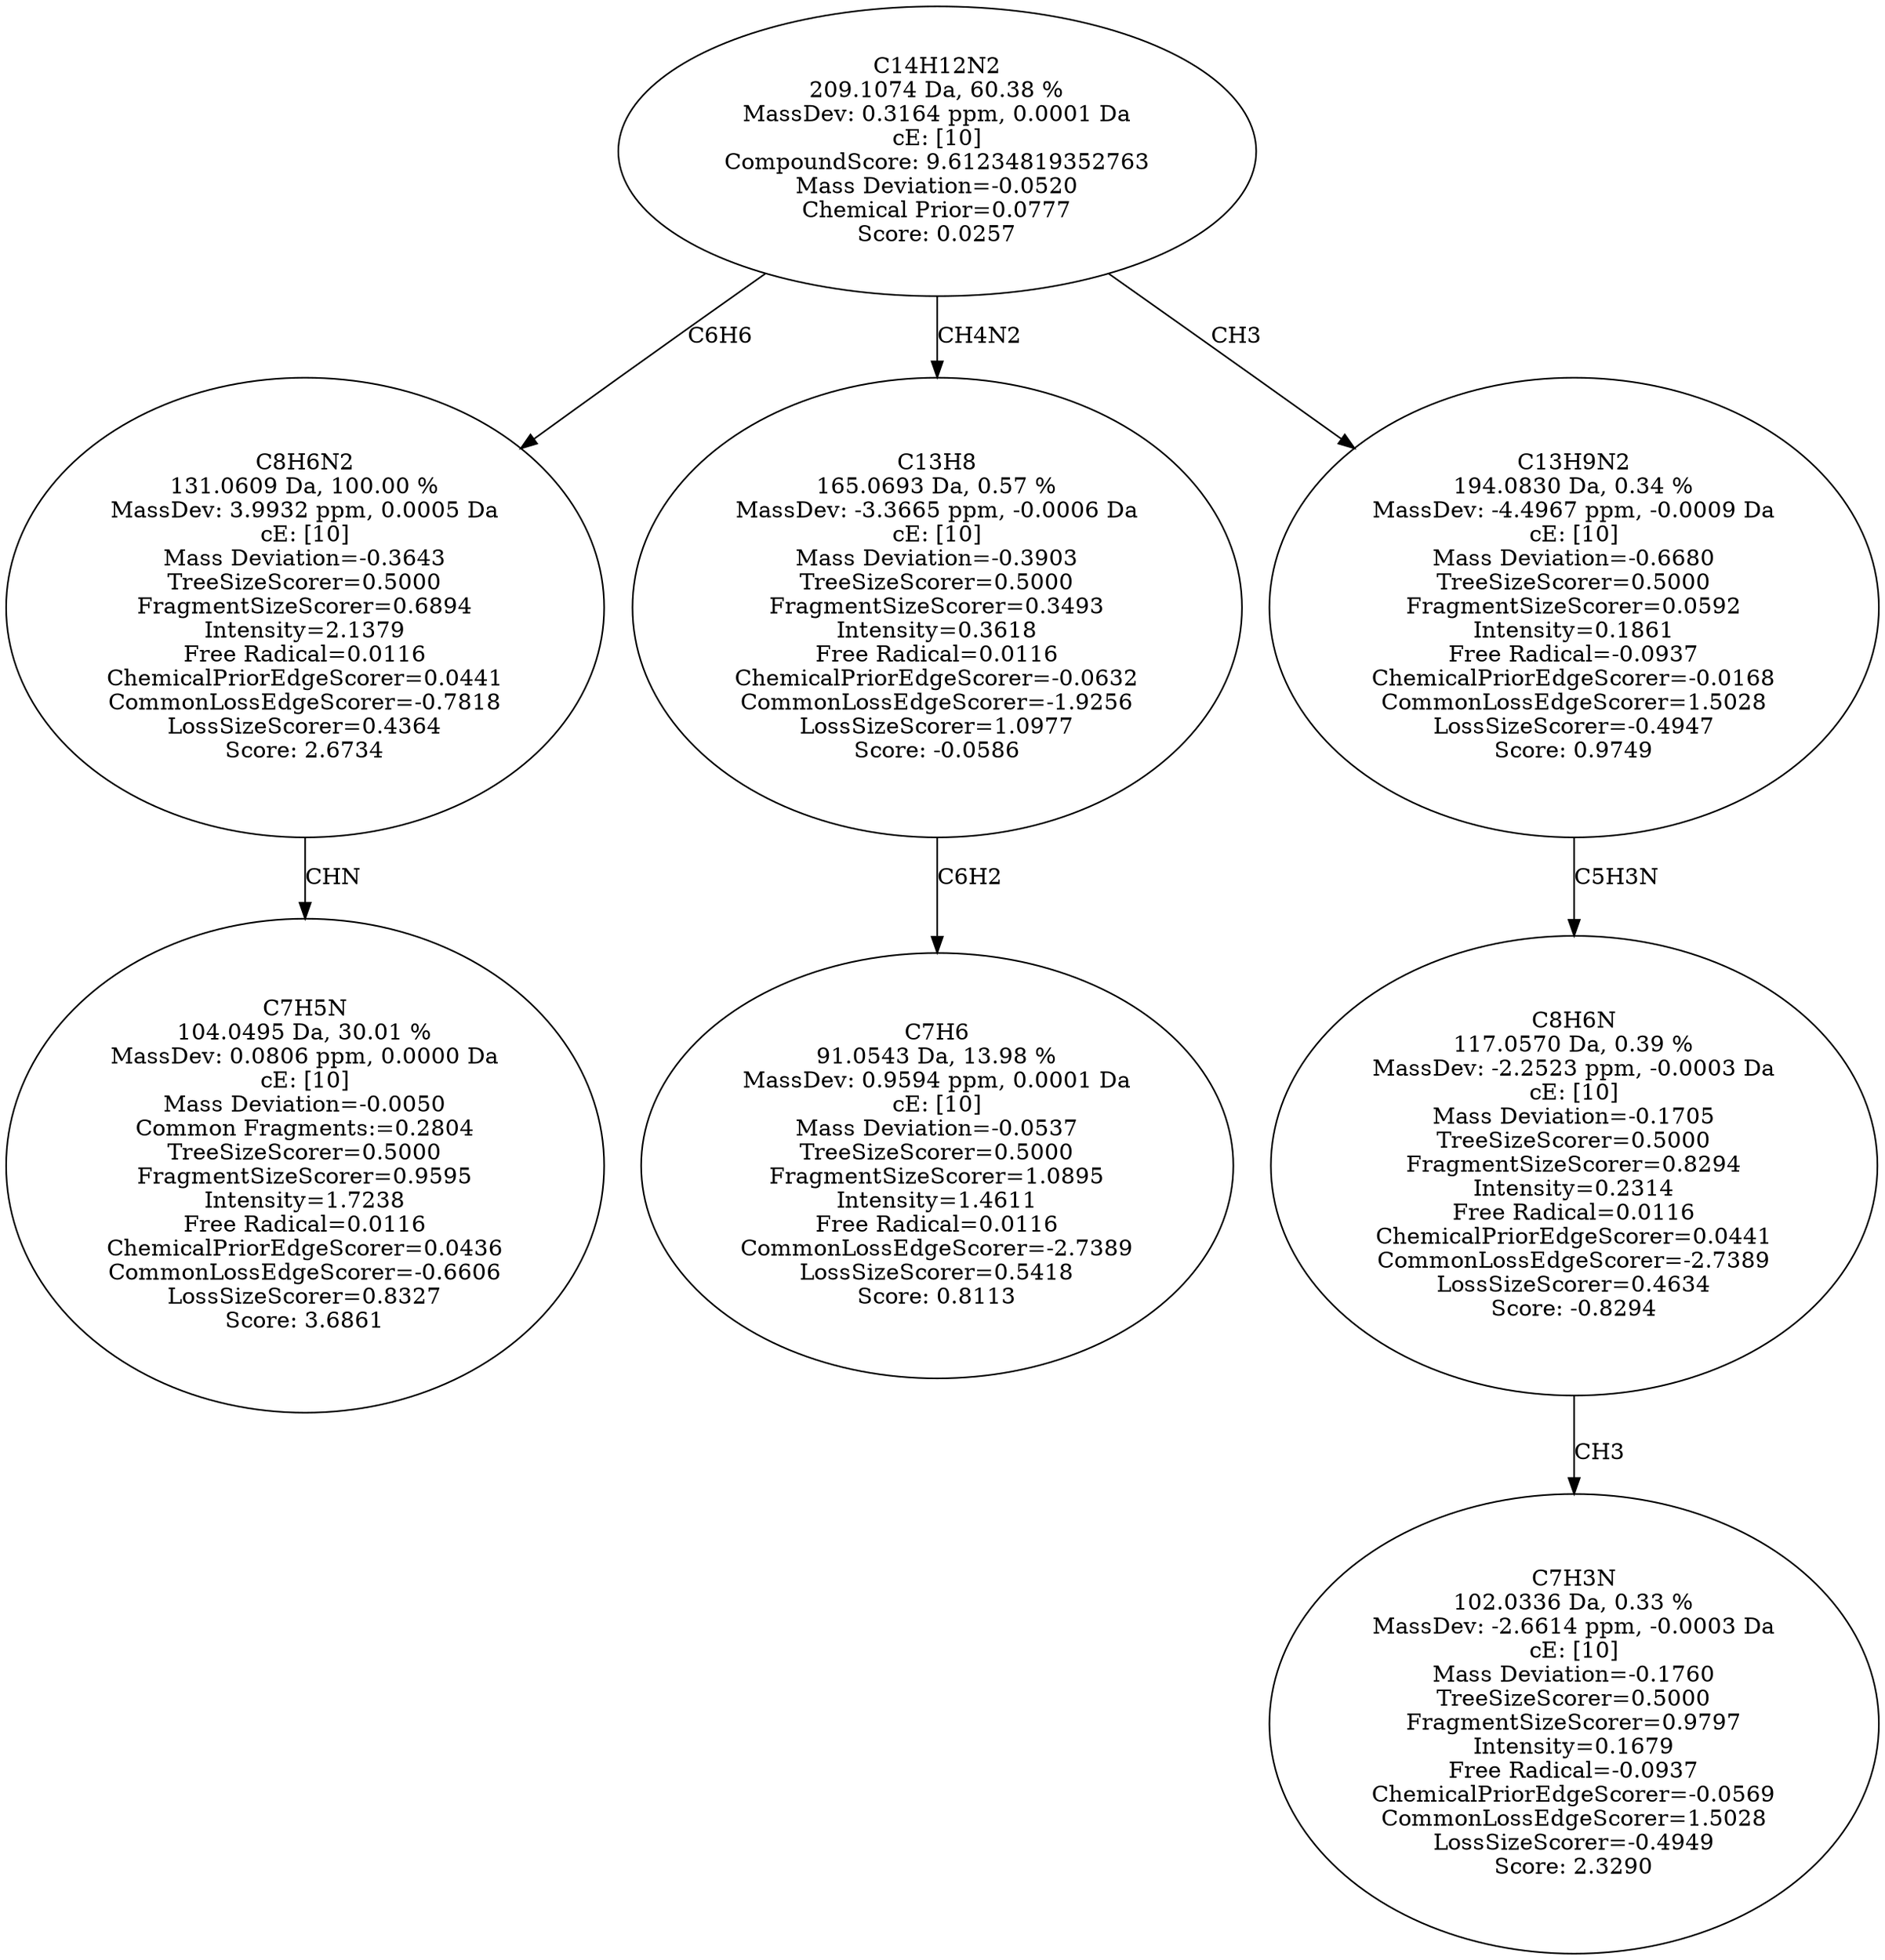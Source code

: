 strict digraph {
v1 [label="C7H5N\n104.0495 Da, 30.01 %\nMassDev: 0.0806 ppm, 0.0000 Da\ncE: [10]\nMass Deviation=-0.0050\nCommon Fragments:=0.2804\nTreeSizeScorer=0.5000\nFragmentSizeScorer=0.9595\nIntensity=1.7238\nFree Radical=0.0116\nChemicalPriorEdgeScorer=0.0436\nCommonLossEdgeScorer=-0.6606\nLossSizeScorer=0.8327\nScore: 3.6861"];
v2 [label="C8H6N2\n131.0609 Da, 100.00 %\nMassDev: 3.9932 ppm, 0.0005 Da\ncE: [10]\nMass Deviation=-0.3643\nTreeSizeScorer=0.5000\nFragmentSizeScorer=0.6894\nIntensity=2.1379\nFree Radical=0.0116\nChemicalPriorEdgeScorer=0.0441\nCommonLossEdgeScorer=-0.7818\nLossSizeScorer=0.4364\nScore: 2.6734"];
v3 [label="C7H6\n91.0543 Da, 13.98 %\nMassDev: 0.9594 ppm, 0.0001 Da\ncE: [10]\nMass Deviation=-0.0537\nTreeSizeScorer=0.5000\nFragmentSizeScorer=1.0895\nIntensity=1.4611\nFree Radical=0.0116\nCommonLossEdgeScorer=-2.7389\nLossSizeScorer=0.5418\nScore: 0.8113"];
v4 [label="C13H8\n165.0693 Da, 0.57 %\nMassDev: -3.3665 ppm, -0.0006 Da\ncE: [10]\nMass Deviation=-0.3903\nTreeSizeScorer=0.5000\nFragmentSizeScorer=0.3493\nIntensity=0.3618\nFree Radical=0.0116\nChemicalPriorEdgeScorer=-0.0632\nCommonLossEdgeScorer=-1.9256\nLossSizeScorer=1.0977\nScore: -0.0586"];
v5 [label="C7H3N\n102.0336 Da, 0.33 %\nMassDev: -2.6614 ppm, -0.0003 Da\ncE: [10]\nMass Deviation=-0.1760\nTreeSizeScorer=0.5000\nFragmentSizeScorer=0.9797\nIntensity=0.1679\nFree Radical=-0.0937\nChemicalPriorEdgeScorer=-0.0569\nCommonLossEdgeScorer=1.5028\nLossSizeScorer=-0.4949\nScore: 2.3290"];
v6 [label="C8H6N\n117.0570 Da, 0.39 %\nMassDev: -2.2523 ppm, -0.0003 Da\ncE: [10]\nMass Deviation=-0.1705\nTreeSizeScorer=0.5000\nFragmentSizeScorer=0.8294\nIntensity=0.2314\nFree Radical=0.0116\nChemicalPriorEdgeScorer=0.0441\nCommonLossEdgeScorer=-2.7389\nLossSizeScorer=0.4634\nScore: -0.8294"];
v7 [label="C13H9N2\n194.0830 Da, 0.34 %\nMassDev: -4.4967 ppm, -0.0009 Da\ncE: [10]\nMass Deviation=-0.6680\nTreeSizeScorer=0.5000\nFragmentSizeScorer=0.0592\nIntensity=0.1861\nFree Radical=-0.0937\nChemicalPriorEdgeScorer=-0.0168\nCommonLossEdgeScorer=1.5028\nLossSizeScorer=-0.4947\nScore: 0.9749"];
v8 [label="C14H12N2\n209.1074 Da, 60.38 %\nMassDev: 0.3164 ppm, 0.0001 Da\ncE: [10]\nCompoundScore: 9.61234819352763\nMass Deviation=-0.0520\nChemical Prior=0.0777\nScore: 0.0257"];
v2 -> v1 [label="CHN"];
v8 -> v2 [label="C6H6"];
v4 -> v3 [label="C6H2"];
v8 -> v4 [label="CH4N2"];
v6 -> v5 [label="CH3"];
v7 -> v6 [label="C5H3N"];
v8 -> v7 [label="CH3"];
}